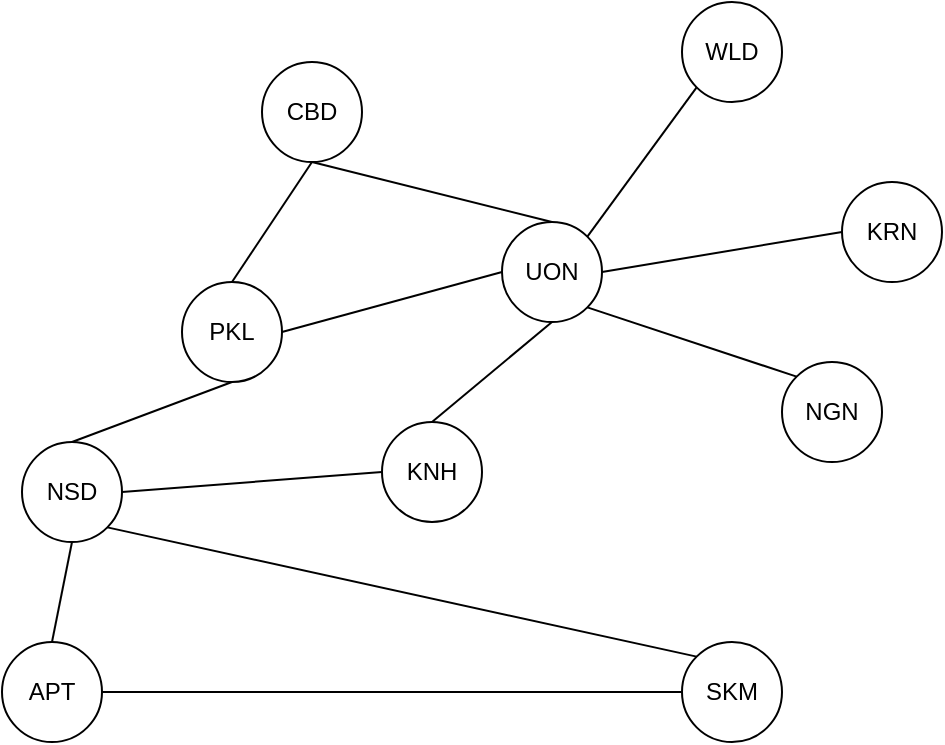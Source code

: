 <mxfile version="14.1.2" type="device"><diagram id="fntModqfFgGR7HwVjR0j" name="Page-1"><mxGraphModel dx="782" dy="446" grid="1" gridSize="10" guides="1" tooltips="1" connect="1" arrows="1" fold="1" page="1" pageScale="1" pageWidth="850" pageHeight="1100" math="0" shadow="0"><root><mxCell id="0"/><mxCell id="1" parent="0"/><mxCell id="OcLxa-lbQ1OuErGjykHY-1" value="NGN" style="ellipse;whiteSpace=wrap;html=1;aspect=fixed;" vertex="1" parent="1"><mxGeometry x="440" y="250" width="50" height="50" as="geometry"/></mxCell><mxCell id="OcLxa-lbQ1OuErGjykHY-2" value="KRN" style="ellipse;whiteSpace=wrap;html=1;aspect=fixed;" vertex="1" parent="1"><mxGeometry x="470" y="160" width="50" height="50" as="geometry"/></mxCell><mxCell id="OcLxa-lbQ1OuErGjykHY-3" value="WLD" style="ellipse;whiteSpace=wrap;html=1;aspect=fixed;" vertex="1" parent="1"><mxGeometry x="390" y="70" width="50" height="50" as="geometry"/></mxCell><mxCell id="OcLxa-lbQ1OuErGjykHY-4" value="UON" style="ellipse;whiteSpace=wrap;html=1;aspect=fixed;" vertex="1" parent="1"><mxGeometry x="300" y="180" width="50" height="50" as="geometry"/></mxCell><mxCell id="OcLxa-lbQ1OuErGjykHY-5" value="CBD" style="ellipse;whiteSpace=wrap;html=1;aspect=fixed;" vertex="1" parent="1"><mxGeometry x="180" y="100" width="50" height="50" as="geometry"/></mxCell><mxCell id="OcLxa-lbQ1OuErGjykHY-6" value="PKL" style="ellipse;whiteSpace=wrap;html=1;aspect=fixed;" vertex="1" parent="1"><mxGeometry x="140" y="210" width="50" height="50" as="geometry"/></mxCell><mxCell id="OcLxa-lbQ1OuErGjykHY-7" value="KNH" style="ellipse;whiteSpace=wrap;html=1;aspect=fixed;" vertex="1" parent="1"><mxGeometry x="240" y="280" width="50" height="50" as="geometry"/></mxCell><mxCell id="OcLxa-lbQ1OuErGjykHY-8" value="APT" style="ellipse;whiteSpace=wrap;html=1;aspect=fixed;" vertex="1" parent="1"><mxGeometry x="50" y="390" width="50" height="50" as="geometry"/></mxCell><mxCell id="OcLxa-lbQ1OuErGjykHY-9" value="SKM" style="ellipse;whiteSpace=wrap;html=1;aspect=fixed;" vertex="1" parent="1"><mxGeometry x="390" y="390" width="50" height="50" as="geometry"/></mxCell><mxCell id="OcLxa-lbQ1OuErGjykHY-10" value="NSD" style="ellipse;whiteSpace=wrap;html=1;aspect=fixed;" vertex="1" parent="1"><mxGeometry x="60" y="290" width="50" height="50" as="geometry"/></mxCell><mxCell id="OcLxa-lbQ1OuErGjykHY-17" value="" style="endArrow=none;html=1;entryX=0;entryY=0.5;entryDx=0;entryDy=0;exitX=1;exitY=0.5;exitDx=0;exitDy=0;" edge="1" parent="1" source="OcLxa-lbQ1OuErGjykHY-8" target="OcLxa-lbQ1OuErGjykHY-9"><mxGeometry width="50" height="50" relative="1" as="geometry"><mxPoint x="360" y="270" as="sourcePoint"/><mxPoint x="410" y="220" as="targetPoint"/></mxGeometry></mxCell><mxCell id="OcLxa-lbQ1OuErGjykHY-18" value="" style="endArrow=none;html=1;entryX=0.5;entryY=0;entryDx=0;entryDy=0;exitX=0.5;exitY=1;exitDx=0;exitDy=0;" edge="1" parent="1" source="OcLxa-lbQ1OuErGjykHY-10" target="OcLxa-lbQ1OuErGjykHY-8"><mxGeometry width="50" height="50" relative="1" as="geometry"><mxPoint x="180" y="425" as="sourcePoint"/><mxPoint x="240" y="425" as="targetPoint"/></mxGeometry></mxCell><mxCell id="OcLxa-lbQ1OuErGjykHY-19" value="" style="endArrow=none;html=1;entryX=0;entryY=0;entryDx=0;entryDy=0;exitX=1;exitY=1;exitDx=0;exitDy=0;" edge="1" parent="1" source="OcLxa-lbQ1OuErGjykHY-10" target="OcLxa-lbQ1OuErGjykHY-9"><mxGeometry width="50" height="50" relative="1" as="geometry"><mxPoint x="155" y="350" as="sourcePoint"/><mxPoint x="155" y="400" as="targetPoint"/></mxGeometry></mxCell><mxCell id="OcLxa-lbQ1OuErGjykHY-20" value="" style="endArrow=none;html=1;entryX=0;entryY=0.5;entryDx=0;entryDy=0;exitX=1;exitY=0.5;exitDx=0;exitDy=0;" edge="1" parent="1" source="OcLxa-lbQ1OuErGjykHY-10" target="OcLxa-lbQ1OuErGjykHY-7"><mxGeometry width="50" height="50" relative="1" as="geometry"><mxPoint x="165" y="360" as="sourcePoint"/><mxPoint x="165" y="410" as="targetPoint"/></mxGeometry></mxCell><mxCell id="OcLxa-lbQ1OuErGjykHY-21" value="" style="endArrow=none;html=1;entryX=0.5;entryY=0;entryDx=0;entryDy=0;exitX=0.5;exitY=1;exitDx=0;exitDy=0;" edge="1" parent="1" source="OcLxa-lbQ1OuErGjykHY-6" target="OcLxa-lbQ1OuErGjykHY-10"><mxGeometry width="50" height="50" relative="1" as="geometry"><mxPoint x="175" y="370" as="sourcePoint"/><mxPoint x="175" y="420" as="targetPoint"/></mxGeometry></mxCell><mxCell id="OcLxa-lbQ1OuErGjykHY-22" value="" style="endArrow=none;html=1;entryX=0;entryY=0.5;entryDx=0;entryDy=0;exitX=1;exitY=0.5;exitDx=0;exitDy=0;" edge="1" parent="1" source="OcLxa-lbQ1OuErGjykHY-6" target="OcLxa-lbQ1OuErGjykHY-4"><mxGeometry width="50" height="50" relative="1" as="geometry"><mxPoint x="185" y="380" as="sourcePoint"/><mxPoint x="185" y="430" as="targetPoint"/></mxGeometry></mxCell><mxCell id="OcLxa-lbQ1OuErGjykHY-23" value="" style="endArrow=none;html=1;entryX=0.5;entryY=0;entryDx=0;entryDy=0;exitX=0.5;exitY=1;exitDx=0;exitDy=0;" edge="1" parent="1" source="OcLxa-lbQ1OuErGjykHY-5" target="OcLxa-lbQ1OuErGjykHY-4"><mxGeometry width="50" height="50" relative="1" as="geometry"><mxPoint x="180" y="225" as="sourcePoint"/><mxPoint x="240" y="225" as="targetPoint"/></mxGeometry></mxCell><mxCell id="OcLxa-lbQ1OuErGjykHY-24" value="" style="endArrow=none;html=1;entryX=0.5;entryY=1;entryDx=0;entryDy=0;exitX=0.5;exitY=0;exitDx=0;exitDy=0;" edge="1" parent="1" source="OcLxa-lbQ1OuErGjykHY-6" target="OcLxa-lbQ1OuErGjykHY-5"><mxGeometry width="50" height="50" relative="1" as="geometry"><mxPoint x="190" y="235" as="sourcePoint"/><mxPoint x="250" y="235" as="targetPoint"/></mxGeometry></mxCell><mxCell id="OcLxa-lbQ1OuErGjykHY-25" value="" style="endArrow=none;html=1;entryX=0;entryY=1;entryDx=0;entryDy=0;exitX=1;exitY=0;exitDx=0;exitDy=0;" edge="1" parent="1" source="OcLxa-lbQ1OuErGjykHY-4" target="OcLxa-lbQ1OuErGjykHY-3"><mxGeometry width="50" height="50" relative="1" as="geometry"><mxPoint x="200" y="245" as="sourcePoint"/><mxPoint x="260" y="245" as="targetPoint"/></mxGeometry></mxCell><mxCell id="OcLxa-lbQ1OuErGjykHY-26" value="" style="endArrow=none;html=1;entryX=0.5;entryY=0;entryDx=0;entryDy=0;exitX=0.5;exitY=1;exitDx=0;exitDy=0;" edge="1" parent="1" source="OcLxa-lbQ1OuErGjykHY-4" target="OcLxa-lbQ1OuErGjykHY-7"><mxGeometry width="50" height="50" relative="1" as="geometry"><mxPoint x="210" y="255" as="sourcePoint"/><mxPoint x="270" y="255" as="targetPoint"/></mxGeometry></mxCell><mxCell id="OcLxa-lbQ1OuErGjykHY-27" value="" style="endArrow=none;html=1;entryX=0;entryY=0.5;entryDx=0;entryDy=0;exitX=1;exitY=0.5;exitDx=0;exitDy=0;" edge="1" parent="1" source="OcLxa-lbQ1OuErGjykHY-4" target="OcLxa-lbQ1OuErGjykHY-2"><mxGeometry width="50" height="50" relative="1" as="geometry"><mxPoint x="220" y="265" as="sourcePoint"/><mxPoint x="280" y="265" as="targetPoint"/></mxGeometry></mxCell><mxCell id="OcLxa-lbQ1OuErGjykHY-28" value="" style="endArrow=none;html=1;entryX=0;entryY=0;entryDx=0;entryDy=0;exitX=1;exitY=1;exitDx=0;exitDy=0;" edge="1" parent="1" source="OcLxa-lbQ1OuErGjykHY-4" target="OcLxa-lbQ1OuErGjykHY-1"><mxGeometry width="50" height="50" relative="1" as="geometry"><mxPoint x="230" y="275" as="sourcePoint"/><mxPoint x="290" y="275" as="targetPoint"/></mxGeometry></mxCell></root></mxGraphModel></diagram></mxfile>